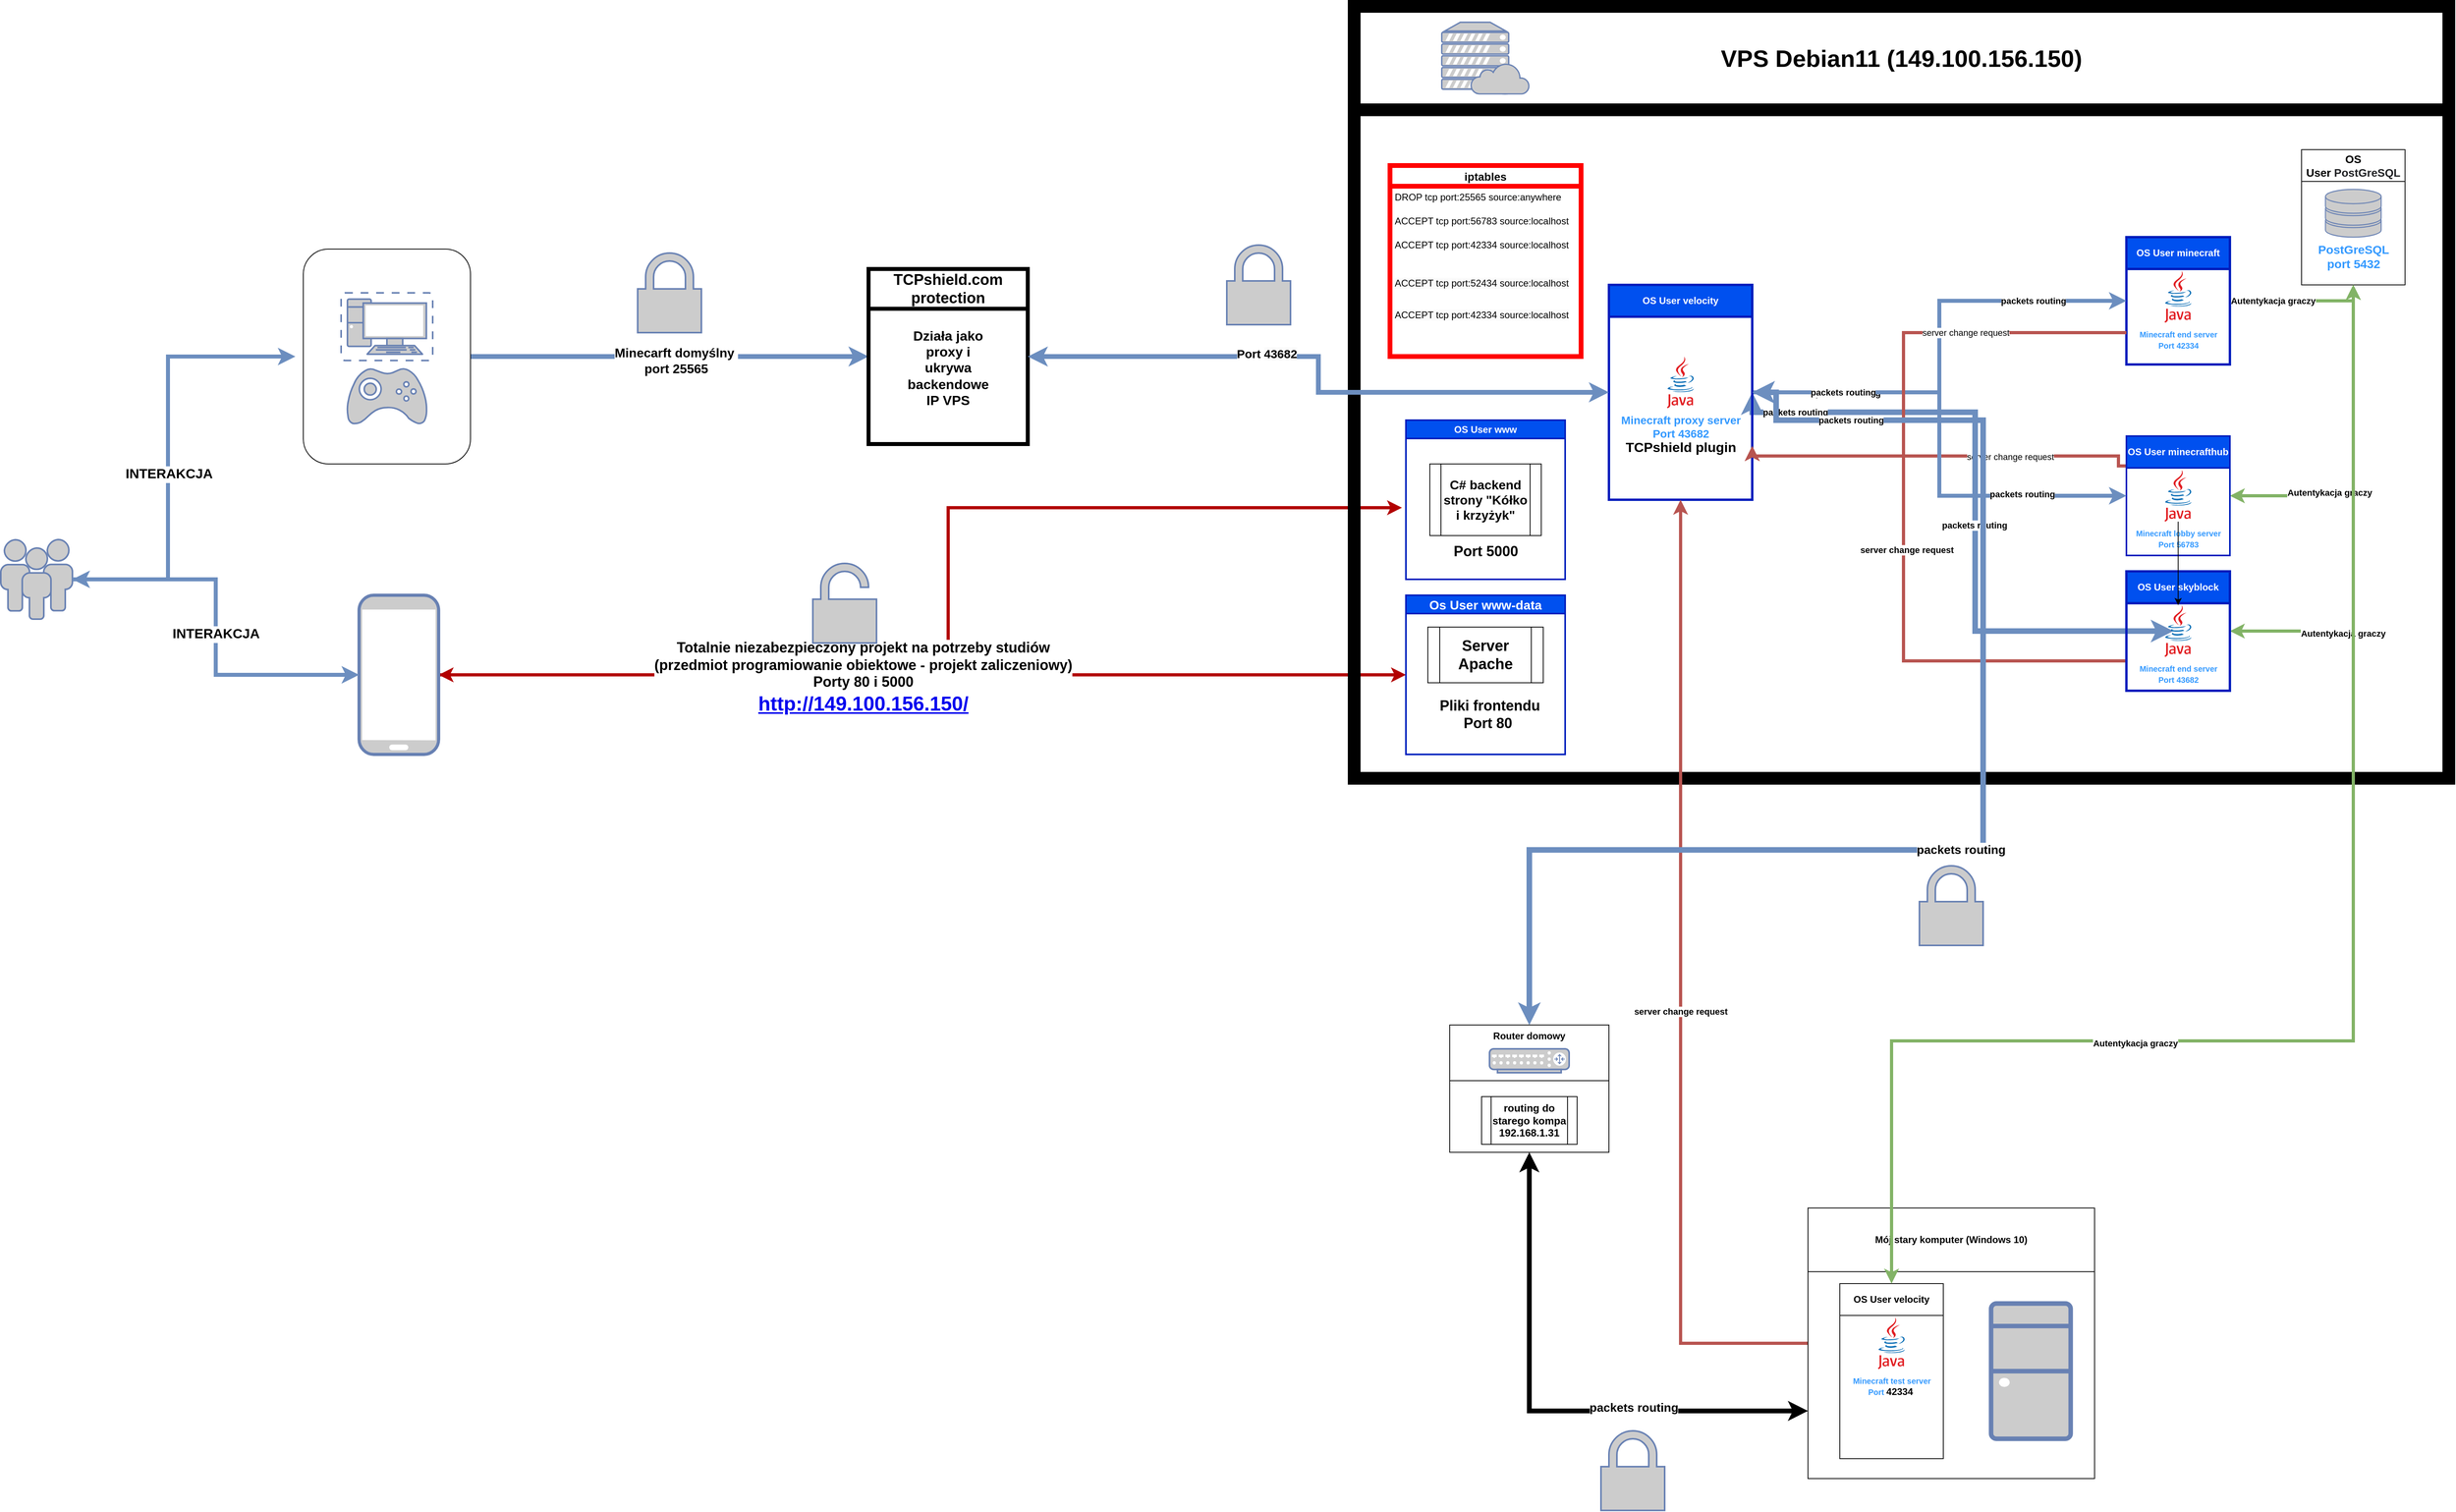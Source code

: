 <mxfile version="24.4.6" type="github">
  <diagram name="Strona-1" id="v6Axa3R0iDyyJzmrWVXv">
    <mxGraphModel dx="6380" dy="2600" grid="1" gridSize="10" guides="1" tooltips="1" connect="1" arrows="1" fold="1" page="1" pageScale="1" pageWidth="1600" pageHeight="1200" math="0" shadow="0">
      <root>
        <mxCell id="0" />
        <mxCell id="1" parent="0" />
        <mxCell id="nR0ov-suRXUIzoShIlQR-105" style="edgeStyle=orthogonalEdgeStyle;rounded=0;orthogonalLoop=1;jettySize=auto;html=1;exitX=1;exitY=0.5;exitDx=0;exitDy=0;entryX=0;entryY=0.5;entryDx=0;entryDy=0;strokeWidth=6;fillColor=#dae8fc;strokeColor=#6c8ebf;" edge="1" parent="1" source="nR0ov-suRXUIzoShIlQR-102" target="nR0ov-suRXUIzoShIlQR-99">
          <mxGeometry relative="1" as="geometry" />
        </mxCell>
        <mxCell id="nR0ov-suRXUIzoShIlQR-106" value="&lt;b style=&quot;font-size: 16px;&quot;&gt;Minecarft domyślny&amp;nbsp;&lt;br&gt;port 25565&lt;/b&gt;" style="edgeLabel;html=1;align=center;verticalAlign=middle;resizable=0;points=[];" vertex="1" connectable="0" parent="nR0ov-suRXUIzoShIlQR-105">
          <mxGeometry x="0.029" y="-5" relative="1" as="geometry">
            <mxPoint as="offset" />
          </mxGeometry>
        </mxCell>
        <mxCell id="nR0ov-suRXUIzoShIlQR-4" value="" style="fontColor=#0066CC;verticalAlign=top;verticalLabelPosition=bottom;labelPosition=center;align=center;html=1;outlineConnect=0;fillColor=#CCCCCC;strokeColor=#6881B3;gradientColor=none;gradientDirection=north;strokeWidth=2;shape=mxgraph.networks.secured;" vertex="1" parent="1">
          <mxGeometry x="-720" y="330" width="80" height="100" as="geometry" />
        </mxCell>
        <mxCell id="nR0ov-suRXUIzoShIlQR-130" style="edgeStyle=orthogonalEdgeStyle;rounded=0;orthogonalLoop=1;jettySize=auto;html=1;exitX=1;exitY=0.5;exitDx=0;exitDy=0;exitPerimeter=0;entryX=0;entryY=0.5;entryDx=0;entryDy=0;fillColor=#e51400;strokeColor=#B20000;strokeWidth=4;" edge="1" parent="1" source="nR0ov-suRXUIzoShIlQR-7" target="nR0ov-suRXUIzoShIlQR-119">
          <mxGeometry relative="1" as="geometry" />
        </mxCell>
        <mxCell id="nR0ov-suRXUIzoShIlQR-131" style="edgeStyle=orthogonalEdgeStyle;rounded=0;orthogonalLoop=1;jettySize=auto;html=1;exitX=1;exitY=0.5;exitDx=0;exitDy=0;exitPerimeter=0;fillColor=#e51400;strokeColor=#B20000;strokeWidth=4;startArrow=classic;startFill=1;" edge="1" parent="1" source="nR0ov-suRXUIzoShIlQR-7">
          <mxGeometry relative="1" as="geometry">
            <mxPoint x="240" y="650" as="targetPoint" />
            <Array as="points">
              <mxPoint x="-330" y="860" />
              <mxPoint x="-330" y="650" />
            </Array>
          </mxGeometry>
        </mxCell>
        <mxCell id="nR0ov-suRXUIzoShIlQR-132" value="&lt;b style=&quot;font-size: 18px;&quot;&gt;Totalnie niezabezpieczony projekt na potrzeby studiów&lt;/b&gt;&lt;br&gt;&lt;b style=&quot;font-size: 18px;&quot;&gt;(przedmiot programiowanie obiektowe - projekt zaliczeniowy)&lt;/b&gt;&lt;br&gt;&lt;b style=&quot;font-size: 18px;&quot;&gt;Porty 80 i 5000&lt;/b&gt;&lt;br&gt;&lt;b style=&quot;&quot;&gt;&lt;font style=&quot;font-size: 25px;&quot; color=&quot;#ff0000&quot;&gt;&lt;a href=&quot;http://149.100.156.150/&quot;&gt;http://149.100.156.150/&lt;/a&gt;&lt;/font&gt;&lt;/b&gt;" style="edgeLabel;html=1;align=center;verticalAlign=middle;resizable=0;points=[];" vertex="1" connectable="0" parent="nR0ov-suRXUIzoShIlQR-131">
          <mxGeometry x="-0.25" y="-3" relative="1" as="geometry">
            <mxPoint as="offset" />
          </mxGeometry>
        </mxCell>
        <mxCell id="nR0ov-suRXUIzoShIlQR-7" value="" style="fontColor=#0066CC;verticalAlign=top;verticalLabelPosition=bottom;labelPosition=center;align=center;html=1;outlineConnect=0;fillColor=#CCCCCC;strokeColor=#6881B3;gradientColor=none;gradientDirection=north;strokeWidth=2;shape=mxgraph.networks.mobile;" vertex="1" parent="1">
          <mxGeometry x="-1070" y="760" width="100" height="200" as="geometry" />
        </mxCell>
        <mxCell id="nR0ov-suRXUIzoShIlQR-126" style="edgeStyle=orthogonalEdgeStyle;rounded=0;orthogonalLoop=1;jettySize=auto;html=1;exitX=1;exitY=0.5;exitDx=0;exitDy=0;exitPerimeter=0;fillColor=#dae8fc;strokeColor=#6c8ebf;strokeWidth=5;startArrow=classic;startFill=1;" edge="1" parent="1" source="nR0ov-suRXUIzoShIlQR-9">
          <mxGeometry relative="1" as="geometry">
            <mxPoint x="-1150" y="460" as="targetPoint" />
            <Array as="points">
              <mxPoint x="-1310" y="740" />
              <mxPoint x="-1310" y="460" />
            </Array>
          </mxGeometry>
        </mxCell>
        <mxCell id="nR0ov-suRXUIzoShIlQR-128" value="&lt;b&gt;&lt;font style=&quot;font-size: 17px;&quot;&gt;INTERAKCJA&lt;/font&gt;&lt;/b&gt;" style="edgeLabel;html=1;align=center;verticalAlign=middle;resizable=0;points=[];" vertex="1" connectable="0" parent="nR0ov-suRXUIzoShIlQR-126">
          <mxGeometry x="-0.098" y="-1" relative="1" as="geometry">
            <mxPoint as="offset" />
          </mxGeometry>
        </mxCell>
        <mxCell id="nR0ov-suRXUIzoShIlQR-9" value="" style="fontColor=#0066CC;verticalAlign=top;verticalLabelPosition=bottom;labelPosition=center;align=center;html=1;outlineConnect=0;fillColor=#CCCCCC;strokeColor=#6881B3;gradientColor=none;gradientDirection=north;strokeWidth=2;shape=mxgraph.networks.users;" vertex="1" parent="1">
          <mxGeometry x="-1520" y="690" width="90" height="100" as="geometry" />
        </mxCell>
        <mxCell id="nR0ov-suRXUIzoShIlQR-10" value="" style="fontColor=#0066CC;verticalAlign=top;verticalLabelPosition=bottom;labelPosition=center;align=center;html=1;outlineConnect=0;fillColor=#CCCCCC;strokeColor=#6881B3;gradientColor=none;gradientDirection=north;strokeWidth=2;shape=mxgraph.networks.unsecure;" vertex="1" parent="1">
          <mxGeometry x="-500" y="720" width="80" height="100" as="geometry" />
        </mxCell>
        <mxCell id="nR0ov-suRXUIzoShIlQR-13" value="&lt;font style=&quot;font-size: 30px;&quot;&gt;VPS Debian11 (149.100.156.150)&lt;/font&gt;" style="swimlane;whiteSpace=wrap;html=1;startSize=130;strokeWidth=16;fontSize=13;" vertex="1" parent="1">
          <mxGeometry x="180" y="20" width="1375" height="970" as="geometry" />
        </mxCell>
        <mxCell id="nR0ov-suRXUIzoShIlQR-17" value="&lt;font style=&quot;font-size: 14px;&quot; face=&quot;Helvetica&quot;&gt;OS User&amp;nbsp;&lt;span style=&quot;color: rgb(32, 33, 36); text-align: left; background-color: rgb(255, 255, 255);&quot;&gt;PostGreSQL&lt;/span&gt;&lt;/font&gt;" style="swimlane;whiteSpace=wrap;html=1;startSize=40;" vertex="1" parent="nR0ov-suRXUIzoShIlQR-13">
          <mxGeometry x="1190" y="180" width="130" height="170" as="geometry" />
        </mxCell>
        <mxCell id="nR0ov-suRXUIzoShIlQR-16" value="&lt;font color=&quot;#3399ff&quot; face=&quot;Helvetica&quot; style=&quot;font-size: 15px;&quot;&gt;&lt;b style=&quot;&quot;&gt;&lt;span style=&quot;text-align: left; text-wrap: wrap; background-color: rgb(255, 255, 255);&quot;&gt;PostGreSQL&lt;br&gt;&lt;/span&gt;port&amp;nbsp;&lt;span style=&quot;text-align: left; text-wrap: wrap; background-color: rgb(255, 255, 255);&quot;&gt;5432&lt;/span&gt;&lt;/b&gt;&lt;/font&gt;" style="fontColor=#0066CC;verticalAlign=top;verticalLabelPosition=bottom;labelPosition=center;align=center;html=1;outlineConnect=0;fillColor=#CCCCCC;strokeColor=#6881B3;gradientColor=none;gradientDirection=north;strokeWidth=2;shape=mxgraph.networks.storage;" vertex="1" parent="nR0ov-suRXUIzoShIlQR-17">
          <mxGeometry x="30" y="50" width="70" height="60" as="geometry" />
        </mxCell>
        <mxCell id="nR0ov-suRXUIzoShIlQR-53" style="edgeStyle=orthogonalEdgeStyle;rounded=0;orthogonalLoop=1;jettySize=auto;html=1;exitX=1;exitY=0.5;exitDx=0;exitDy=0;entryX=0.5;entryY=1;entryDx=0;entryDy=0;fillColor=#d5e8d4;strokeColor=#82b366;strokeWidth=4;" edge="1" parent="nR0ov-suRXUIzoShIlQR-13" source="nR0ov-suRXUIzoShIlQR-18" target="nR0ov-suRXUIzoShIlQR-17">
          <mxGeometry relative="1" as="geometry" />
        </mxCell>
        <mxCell id="nR0ov-suRXUIzoShIlQR-54" value="&lt;b&gt;Autentykacja graczy&lt;/b&gt;" style="edgeLabel;html=1;align=center;verticalAlign=middle;resizable=0;points=[];" vertex="1" connectable="0" parent="nR0ov-suRXUIzoShIlQR-53">
          <mxGeometry x="-0.388" relative="1" as="geometry">
            <mxPoint as="offset" />
          </mxGeometry>
        </mxCell>
        <mxCell id="nR0ov-suRXUIzoShIlQR-18" value="OS User minecraft" style="swimlane;whiteSpace=wrap;html=1;startSize=40;strokeWidth=3;fillColor=#0050ef;fontColor=#ffffff;strokeColor=#001DBC;" vertex="1" parent="nR0ov-suRXUIzoShIlQR-13">
          <mxGeometry x="970.0" y="290" width="130" height="160" as="geometry" />
        </mxCell>
        <mxCell id="nR0ov-suRXUIzoShIlQR-21" value="&lt;font size=&quot;1&quot; color=&quot;#3399ff&quot;&gt;&lt;b&gt;Minecraft end server&lt;br&gt;Port&amp;nbsp;42334&lt;/b&gt;&lt;/font&gt;" style="dashed=0;outlineConnect=0;html=1;align=center;labelPosition=center;verticalLabelPosition=bottom;verticalAlign=top;shape=mxgraph.weblogos.java" vertex="1" parent="nR0ov-suRXUIzoShIlQR-18">
          <mxGeometry x="47.8" y="42.5" width="34.4" height="65" as="geometry" />
        </mxCell>
        <mxCell id="nR0ov-suRXUIzoShIlQR-14" value="" style="group" vertex="1" connectable="0" parent="nR0ov-suRXUIzoShIlQR-13">
          <mxGeometry x="110" y="20" width="110" height="90" as="geometry" />
        </mxCell>
        <mxCell id="nR0ov-suRXUIzoShIlQR-2" value="" style="fontColor=#0066CC;verticalAlign=top;verticalLabelPosition=bottom;labelPosition=center;align=center;html=1;outlineConnect=0;fillColor=#CCCCCC;strokeColor=#6881B3;gradientColor=none;gradientDirection=north;strokeWidth=2;shape=mxgraph.networks.web_server;movable=1;resizable=1;rotatable=1;deletable=1;editable=1;locked=0;connectable=1;" vertex="1" parent="nR0ov-suRXUIzoShIlQR-14">
          <mxGeometry width="96.25" height="90" as="geometry" />
        </mxCell>
        <mxCell id="nR0ov-suRXUIzoShIlQR-5" value="" style="html=1;outlineConnect=0;fillColor=#CCCCCC;strokeColor=#6881B3;gradientColor=none;gradientDirection=north;strokeWidth=2;shape=mxgraph.networks.cloud;fontColor=#ffffff;movable=1;resizable=1;rotatable=1;deletable=1;editable=1;locked=0;connectable=1;" vertex="1" parent="nR0ov-suRXUIzoShIlQR-14">
          <mxGeometry x="36.667" y="51.429" width="73.333" height="38.571" as="geometry" />
        </mxCell>
        <mxCell id="nR0ov-suRXUIzoShIlQR-34" style="edgeStyle=orthogonalEdgeStyle;rounded=0;orthogonalLoop=1;jettySize=auto;html=1;exitX=1;exitY=0.5;exitDx=0;exitDy=0;entryX=0.5;entryY=1;entryDx=0;entryDy=0;startArrow=classic;startFill=1;fillColor=#d5e8d4;strokeColor=#82b366;strokeWidth=4;" edge="1" parent="nR0ov-suRXUIzoShIlQR-13" source="nR0ov-suRXUIzoShIlQR-28" target="nR0ov-suRXUIzoShIlQR-17">
          <mxGeometry relative="1" as="geometry" />
        </mxCell>
        <mxCell id="nR0ov-suRXUIzoShIlQR-35" value="&lt;b&gt;Autentykacja graczy&lt;/b&gt;" style="edgeLabel;html=1;align=center;verticalAlign=middle;resizable=0;points=[];" vertex="1" connectable="0" parent="nR0ov-suRXUIzoShIlQR-34">
          <mxGeometry x="-0.404" y="4" relative="1" as="geometry">
            <mxPoint as="offset" />
          </mxGeometry>
        </mxCell>
        <mxCell id="nR0ov-suRXUIzoShIlQR-49" style="edgeStyle=orthogonalEdgeStyle;rounded=0;orthogonalLoop=1;jettySize=auto;html=1;exitX=0;exitY=0.25;exitDx=0;exitDy=0;entryX=1;entryY=0.75;entryDx=0;entryDy=0;fillColor=#f8cecc;strokeColor=#b85450;strokeWidth=4;" edge="1" parent="nR0ov-suRXUIzoShIlQR-13" source="nR0ov-suRXUIzoShIlQR-28" target="nR0ov-suRXUIzoShIlQR-30">
          <mxGeometry relative="1" as="geometry">
            <mxPoint x="540" y="530" as="targetPoint" />
            <Array as="points">
              <mxPoint x="960" y="578" />
              <mxPoint x="960" y="565" />
            </Array>
          </mxGeometry>
        </mxCell>
        <mxCell id="nR0ov-suRXUIzoShIlQR-50" value="server change request" style="edgeLabel;html=1;align=center;verticalAlign=middle;resizable=0;points=[];" vertex="1" connectable="0" parent="nR0ov-suRXUIzoShIlQR-49">
          <mxGeometry x="-0.36" y="1" relative="1" as="geometry">
            <mxPoint as="offset" />
          </mxGeometry>
        </mxCell>
        <mxCell id="nR0ov-suRXUIzoShIlQR-28" value="OS User minecrafthub" style="swimlane;whiteSpace=wrap;html=1;startSize=40;strokeWidth=2;fillColor=#0050ef;fontColor=#ffffff;strokeColor=#001DBC;" vertex="1" parent="nR0ov-suRXUIzoShIlQR-13">
          <mxGeometry x="970.0" y="540" width="130" height="150" as="geometry" />
        </mxCell>
        <mxCell id="nR0ov-suRXUIzoShIlQR-29" value="&lt;font size=&quot;1&quot; color=&quot;#3399ff&quot;&gt;&lt;b&gt;Minecraft lobby server&lt;br&gt;Port&amp;nbsp;56783&lt;/b&gt;&lt;/font&gt;" style="dashed=0;outlineConnect=0;html=1;align=center;labelPosition=center;verticalLabelPosition=bottom;verticalAlign=top;shape=mxgraph.weblogos.java" vertex="1" parent="nR0ov-suRXUIzoShIlQR-28">
          <mxGeometry x="47.8" y="42.5" width="34.4" height="65" as="geometry" />
        </mxCell>
        <mxCell id="nR0ov-suRXUIzoShIlQR-39" style="edgeStyle=orthogonalEdgeStyle;rounded=0;orthogonalLoop=1;jettySize=auto;html=1;entryX=0;entryY=0.5;entryDx=0;entryDy=0;strokeWidth=5;exitX=1;exitY=0.5;exitDx=0;exitDy=0;fillColor=#dae8fc;strokeColor=#6c8ebf;" edge="1" parent="nR0ov-suRXUIzoShIlQR-13" source="nR0ov-suRXUIzoShIlQR-30" target="nR0ov-suRXUIzoShIlQR-28">
          <mxGeometry relative="1" as="geometry">
            <mxPoint x="640" y="520" as="targetPoint" />
            <mxPoint x="540" y="480" as="sourcePoint" />
          </mxGeometry>
        </mxCell>
        <mxCell id="nR0ov-suRXUIzoShIlQR-40" value="&lt;b&gt;packets routing&lt;/b&gt;" style="edgeLabel;html=1;align=center;verticalAlign=middle;resizable=0;points=[];" vertex="1" connectable="0" parent="nR0ov-suRXUIzoShIlQR-39">
          <mxGeometry x="-0.602" y="-1" relative="1" as="geometry">
            <mxPoint as="offset" />
          </mxGeometry>
        </mxCell>
        <mxCell id="nR0ov-suRXUIzoShIlQR-60" value="&lt;b&gt;packets routing&lt;/b&gt;" style="edgeLabel;html=1;align=center;verticalAlign=middle;resizable=0;points=[];" vertex="1" connectable="0" parent="nR0ov-suRXUIzoShIlQR-39">
          <mxGeometry x="0.562" y="2" relative="1" as="geometry">
            <mxPoint as="offset" />
          </mxGeometry>
        </mxCell>
        <mxCell id="nR0ov-suRXUIzoShIlQR-41" style="edgeStyle=orthogonalEdgeStyle;rounded=0;orthogonalLoop=1;jettySize=auto;html=1;exitX=1;exitY=0.5;exitDx=0;exitDy=0;entryX=0;entryY=0.5;entryDx=0;entryDy=0;strokeWidth=5;fillColor=#dae8fc;strokeColor=#6c8ebf;" edge="1" parent="nR0ov-suRXUIzoShIlQR-13" source="nR0ov-suRXUIzoShIlQR-30" target="nR0ov-suRXUIzoShIlQR-18">
          <mxGeometry relative="1" as="geometry" />
        </mxCell>
        <mxCell id="nR0ov-suRXUIzoShIlQR-43" value="&lt;b&gt;packets routing&lt;/b&gt;" style="edgeLabel;html=1;align=center;verticalAlign=middle;resizable=0;points=[];" vertex="1" connectable="0" parent="nR0ov-suRXUIzoShIlQR-41">
          <mxGeometry x="-0.612" relative="1" as="geometry">
            <mxPoint as="offset" />
          </mxGeometry>
        </mxCell>
        <mxCell id="nR0ov-suRXUIzoShIlQR-61" value="&lt;b&gt;packets routing&lt;/b&gt;" style="edgeLabel;html=1;align=center;verticalAlign=middle;resizable=0;points=[];" vertex="1" connectable="0" parent="nR0ov-suRXUIzoShIlQR-41">
          <mxGeometry x="0.601" relative="1" as="geometry">
            <mxPoint x="-1" as="offset" />
          </mxGeometry>
        </mxCell>
        <mxCell id="nR0ov-suRXUIzoShIlQR-45" style="edgeStyle=orthogonalEdgeStyle;rounded=0;orthogonalLoop=1;jettySize=auto;html=1;exitX=1;exitY=0.5;exitDx=0;exitDy=0;strokeWidth=7;startArrow=classic;startFill=1;fillColor=#dae8fc;strokeColor=#6c8ebf;" edge="1" parent="nR0ov-suRXUIzoShIlQR-13" source="nR0ov-suRXUIzoShIlQR-30">
          <mxGeometry relative="1" as="geometry">
            <mxPoint x="1029" y="785" as="targetPoint" />
            <Array as="points">
              <mxPoint x="780" y="510" />
              <mxPoint x="780" y="785" />
            </Array>
          </mxGeometry>
        </mxCell>
        <mxCell id="nR0ov-suRXUIzoShIlQR-46" value="&lt;b&gt;packets routing&lt;/b&gt;" style="edgeLabel;html=1;align=center;verticalAlign=middle;resizable=0;points=[];" vertex="1" connectable="0" parent="nR0ov-suRXUIzoShIlQR-45">
          <mxGeometry x="0.079" y="-1" relative="1" as="geometry">
            <mxPoint as="offset" />
          </mxGeometry>
        </mxCell>
        <mxCell id="nR0ov-suRXUIzoShIlQR-62" value="&lt;b&gt;packets routing&lt;/b&gt;" style="edgeLabel;html=1;align=center;verticalAlign=middle;resizable=0;points=[];" vertex="1" connectable="0" parent="nR0ov-suRXUIzoShIlQR-45">
          <mxGeometry x="-0.807" relative="1" as="geometry">
            <mxPoint x="-1" as="offset" />
          </mxGeometry>
        </mxCell>
        <mxCell id="nR0ov-suRXUIzoShIlQR-30" value="OS User velocity" style="swimlane;whiteSpace=wrap;html=1;startSize=40;fillColor=#0050ef;fontColor=#ffffff;strokeColor=#001DBC;strokeWidth=3;" vertex="1" parent="nR0ov-suRXUIzoShIlQR-13">
          <mxGeometry x="320" y="350" width="180" height="270" as="geometry">
            <mxRectangle x="30" y="380" width="130" height="40" as="alternateBounds" />
          </mxGeometry>
        </mxCell>
        <mxCell id="nR0ov-suRXUIzoShIlQR-31" value="&lt;font style=&quot;font-size: 14px;&quot; color=&quot;#3399ff&quot;&gt;&lt;b&gt;Minecraft proxy server&lt;br&gt;Port&amp;nbsp;43682&lt;/b&gt;&lt;/font&gt;" style="dashed=0;outlineConnect=0;html=1;align=center;labelPosition=center;verticalLabelPosition=bottom;verticalAlign=top;shape=mxgraph.weblogos.java" vertex="1" parent="nR0ov-suRXUIzoShIlQR-30">
          <mxGeometry x="72.8" y="90" width="34.4" height="65" as="geometry" />
        </mxCell>
        <mxCell id="nR0ov-suRXUIzoShIlQR-115" value="TCPshield plugin" style="text;html=1;align=center;verticalAlign=middle;resizable=0;points=[];autosize=1;strokeColor=none;fillColor=none;fontSize=17;fontStyle=1" vertex="1" parent="nR0ov-suRXUIzoShIlQR-30">
          <mxGeometry x="15" y="190" width="150" height="30" as="geometry" />
        </mxCell>
        <mxCell id="nR0ov-suRXUIzoShIlQR-37" style="edgeStyle=orthogonalEdgeStyle;rounded=0;orthogonalLoop=1;jettySize=auto;html=1;exitX=1;exitY=0.5;exitDx=0;exitDy=0;entryX=0.5;entryY=1;entryDx=0;entryDy=0;startArrow=classic;startFill=1;fillColor=#d5e8d4;strokeColor=#82b366;strokeWidth=4;" edge="1" parent="nR0ov-suRXUIzoShIlQR-13" source="nR0ov-suRXUIzoShIlQR-32" target="nR0ov-suRXUIzoShIlQR-17">
          <mxGeometry relative="1" as="geometry" />
        </mxCell>
        <mxCell id="nR0ov-suRXUIzoShIlQR-38" value="&lt;b&gt;Autentykacja graczy&lt;/b&gt;" style="edgeLabel;html=1;align=center;verticalAlign=middle;resizable=0;points=[];" vertex="1" connectable="0" parent="nR0ov-suRXUIzoShIlQR-37">
          <mxGeometry x="-0.52" y="-3" relative="1" as="geometry">
            <mxPoint as="offset" />
          </mxGeometry>
        </mxCell>
        <mxCell id="nR0ov-suRXUIzoShIlQR-47" style="edgeStyle=orthogonalEdgeStyle;rounded=0;orthogonalLoop=1;jettySize=auto;html=1;entryX=1;entryY=0.75;entryDx=0;entryDy=0;exitX=0;exitY=0.75;exitDx=0;exitDy=0;fillColor=#f8cecc;strokeColor=#b85450;strokeWidth=4;" edge="1" parent="nR0ov-suRXUIzoShIlQR-13" source="nR0ov-suRXUIzoShIlQR-32" target="nR0ov-suRXUIzoShIlQR-30">
          <mxGeometry relative="1" as="geometry">
            <mxPoint x="880" y="830" as="sourcePoint" />
            <Array as="points">
              <mxPoint x="690" y="822" />
              <mxPoint x="690" y="565" />
            </Array>
          </mxGeometry>
        </mxCell>
        <mxCell id="nR0ov-suRXUIzoShIlQR-48" value="&lt;b&gt;server change request&lt;/b&gt;" style="edgeLabel;html=1;align=center;verticalAlign=middle;resizable=0;points=[];" vertex="1" connectable="0" parent="nR0ov-suRXUIzoShIlQR-47">
          <mxGeometry x="0.133" y="-4" relative="1" as="geometry">
            <mxPoint y="-1" as="offset" />
          </mxGeometry>
        </mxCell>
        <mxCell id="nR0ov-suRXUIzoShIlQR-32" value="OS User skyblock" style="swimlane;whiteSpace=wrap;html=1;startSize=40;strokeWidth=3;fillColor=#0050ef;fontColor=#ffffff;strokeColor=#001DBC;" vertex="1" parent="nR0ov-suRXUIzoShIlQR-13">
          <mxGeometry x="970.0" y="710" width="130" height="150" as="geometry" />
        </mxCell>
        <mxCell id="nR0ov-suRXUIzoShIlQR-33" value="&lt;font size=&quot;1&quot; color=&quot;#3399ff&quot;&gt;&lt;b&gt;Minecraft end server&lt;br&gt;Port&amp;nbsp;43682&lt;/b&gt;&lt;/font&gt;" style="dashed=0;outlineConnect=0;html=1;align=center;labelPosition=center;verticalLabelPosition=bottom;verticalAlign=top;shape=mxgraph.weblogos.java" vertex="1" parent="nR0ov-suRXUIzoShIlQR-32">
          <mxGeometry x="47.8" y="42.5" width="34.4" height="65" as="geometry" />
        </mxCell>
        <mxCell id="nR0ov-suRXUIzoShIlQR-51" style="edgeStyle=orthogonalEdgeStyle;rounded=0;orthogonalLoop=1;jettySize=auto;html=1;exitX=0;exitY=0.75;exitDx=0;exitDy=0;entryX=1;entryY=0.75;entryDx=0;entryDy=0;fillColor=#f8cecc;strokeColor=#b85450;strokeWidth=4;" edge="1" parent="nR0ov-suRXUIzoShIlQR-13" source="nR0ov-suRXUIzoShIlQR-18" target="nR0ov-suRXUIzoShIlQR-30">
          <mxGeometry relative="1" as="geometry">
            <Array as="points">
              <mxPoint x="690" y="410" />
              <mxPoint x="690" y="565" />
            </Array>
          </mxGeometry>
        </mxCell>
        <mxCell id="nR0ov-suRXUIzoShIlQR-52" value="server change request" style="edgeLabel;html=1;align=center;verticalAlign=middle;resizable=0;points=[];" vertex="1" connectable="0" parent="nR0ov-suRXUIzoShIlQR-51">
          <mxGeometry x="-0.368" relative="1" as="geometry">
            <mxPoint x="-1" as="offset" />
          </mxGeometry>
        </mxCell>
        <mxCell id="nR0ov-suRXUIzoShIlQR-63" value="iptables" style="swimlane;fontStyle=1;childLayout=stackLayout;horizontal=1;startSize=26;horizontalStack=0;resizeParent=1;resizeParentMax=0;resizeLast=0;collapsible=1;marginBottom=0;align=center;fontSize=14;swimlaneFillColor=default;strokeColor=#FF0000;strokeWidth=6;" vertex="1" parent="nR0ov-suRXUIzoShIlQR-13">
          <mxGeometry x="45" y="200" width="240" height="240" as="geometry" />
        </mxCell>
        <mxCell id="nR0ov-suRXUIzoShIlQR-64" value="DROP tcp port:25565 source:anywhere" style="text;strokeColor=none;fillColor=none;spacingLeft=4;spacingRight=4;overflow=hidden;rotatable=0;points=[[0,0.5],[1,0.5]];portConstraint=eastwest;fontSize=12;whiteSpace=wrap;html=1;" vertex="1" parent="nR0ov-suRXUIzoShIlQR-63">
          <mxGeometry y="26" width="240" height="30" as="geometry" />
        </mxCell>
        <mxCell id="nR0ov-suRXUIzoShIlQR-65" value="ACCEPT tcp port:56783 source:localhost" style="text;strokeColor=none;fillColor=none;spacingLeft=4;spacingRight=4;overflow=hidden;rotatable=0;points=[[0,0.5],[1,0.5]];portConstraint=eastwest;fontSize=12;whiteSpace=wrap;html=1;" vertex="1" parent="nR0ov-suRXUIzoShIlQR-63">
          <mxGeometry y="56" width="240" height="30" as="geometry" />
        </mxCell>
        <mxCell id="nR0ov-suRXUIzoShIlQR-66" value="ACCEPT tcp port:42334 source:localhost" style="text;strokeColor=none;fillColor=none;spacingLeft=4;spacingRight=4;overflow=hidden;rotatable=0;points=[[0,0.5],[1,0.5]];portConstraint=eastwest;fontSize=12;whiteSpace=wrap;html=1;" vertex="1" parent="nR0ov-suRXUIzoShIlQR-63">
          <mxGeometry y="86" width="240" height="34" as="geometry" />
        </mxCell>
        <mxCell id="nR0ov-suRXUIzoShIlQR-80" value="&lt;br&gt;&lt;span style=&quot;color: rgb(0, 0, 0); font-family: Helvetica; font-size: 12px; font-style: normal; font-variant-ligatures: normal; font-variant-caps: normal; font-weight: 400; letter-spacing: normal; orphans: 2; text-align: left; text-indent: 0px; text-transform: none; widows: 2; word-spacing: 0px; -webkit-text-stroke-width: 0px; white-space: normal; background-color: rgb(251, 251, 251); text-decoration-thickness: initial; text-decoration-style: initial; text-decoration-color: initial; display: inline !important; float: none;&quot;&gt;ACCEPT tcp port:52434 source:localhost&lt;/span&gt;&lt;div&gt;&lt;br/&gt;&lt;/div&gt;" style="text;strokeColor=none;fillColor=none;spacingLeft=4;spacingRight=4;overflow=hidden;rotatable=0;points=[[0,0.5],[1,0.5]];portConstraint=eastwest;fontSize=12;whiteSpace=wrap;html=1;" vertex="1" parent="nR0ov-suRXUIzoShIlQR-63">
          <mxGeometry y="120" width="240" height="40" as="geometry" />
        </mxCell>
        <mxCell id="nR0ov-suRXUIzoShIlQR-82" value="&lt;br&gt;&lt;span style=&quot;color: rgb(0, 0, 0); font-family: Helvetica; font-size: 12px; font-style: normal; font-variant-ligatures: normal; font-variant-caps: normal; font-weight: 400; letter-spacing: normal; orphans: 2; text-align: left; text-indent: 0px; text-transform: none; widows: 2; word-spacing: 0px; -webkit-text-stroke-width: 0px; white-space: normal; background-color: rgb(251, 251, 251); text-decoration-thickness: initial; text-decoration-style: initial; text-decoration-color: initial; display: inline !important; float: none;&quot;&gt;ACCEPT tcp port:42334 source:localhost&lt;/span&gt;&lt;div&gt;&lt;br/&gt;&lt;/div&gt;" style="text;strokeColor=none;fillColor=none;spacingLeft=4;spacingRight=4;overflow=hidden;rotatable=0;points=[[0,0.5],[1,0.5]];portConstraint=eastwest;fontSize=12;whiteSpace=wrap;html=1;" vertex="1" parent="nR0ov-suRXUIzoShIlQR-63">
          <mxGeometry y="160" width="240" height="40" as="geometry" />
        </mxCell>
        <mxCell id="nR0ov-suRXUIzoShIlQR-81" style="text;strokeColor=none;fillColor=none;spacingLeft=4;spacingRight=4;overflow=hidden;rotatable=0;points=[[0,0.5],[1,0.5]];portConstraint=eastwest;fontSize=12;whiteSpace=wrap;html=1;" vertex="1" parent="nR0ov-suRXUIzoShIlQR-63">
          <mxGeometry y="200" width="240" height="40" as="geometry" />
        </mxCell>
        <mxCell id="nR0ov-suRXUIzoShIlQR-117" value="" style="edgeStyle=orthogonalEdgeStyle;rounded=0;orthogonalLoop=1;jettySize=auto;html=1;" edge="1" parent="nR0ov-suRXUIzoShIlQR-13" source="nR0ov-suRXUIzoShIlQR-29" target="nR0ov-suRXUIzoShIlQR-33">
          <mxGeometry relative="1" as="geometry" />
        </mxCell>
        <mxCell id="nR0ov-suRXUIzoShIlQR-118" value="OS User www" style="swimlane;whiteSpace=wrap;html=1;fillColor=#0050ef;fontColor=#ffffff;strokeColor=#001DBC;strokeWidth=2;" vertex="1" parent="nR0ov-suRXUIzoShIlQR-13">
          <mxGeometry x="65" y="520" width="200" height="200" as="geometry" />
        </mxCell>
        <mxCell id="nR0ov-suRXUIzoShIlQR-121" value="&lt;b&gt;&lt;font style=&quot;font-size: 16px;&quot;&gt;C# backend strony &quot;Kółko i krzyżyk&quot;&lt;/font&gt;&lt;/b&gt;" style="shape=process;whiteSpace=wrap;html=1;backgroundOutline=1;" vertex="1" parent="nR0ov-suRXUIzoShIlQR-118">
          <mxGeometry x="30" y="55" width="140" height="90" as="geometry" />
        </mxCell>
        <mxCell id="nR0ov-suRXUIzoShIlQR-122" value="&lt;b&gt;&lt;font style=&quot;font-size: 18px;&quot;&gt;Port 5000&lt;/font&gt;&lt;/b&gt;" style="text;html=1;align=center;verticalAlign=middle;resizable=0;points=[];autosize=1;strokeColor=none;fillColor=none;" vertex="1" parent="nR0ov-suRXUIzoShIlQR-118">
          <mxGeometry x="50" y="145" width="100" height="40" as="geometry" />
        </mxCell>
        <mxCell id="nR0ov-suRXUIzoShIlQR-119" value="&lt;font style=&quot;font-size: 16px;&quot;&gt;Os User www-data&lt;/font&gt;" style="swimlane;whiteSpace=wrap;html=1;strokeWidth=2;fillColor=#0050ef;fontColor=#ffffff;strokeColor=#001DBC;" vertex="1" parent="nR0ov-suRXUIzoShIlQR-13">
          <mxGeometry x="65" y="740" width="200" height="200" as="geometry" />
        </mxCell>
        <mxCell id="nR0ov-suRXUIzoShIlQR-123" value="&lt;b&gt;&lt;font style=&quot;font-size: 19px;&quot;&gt;Server Apache&lt;br&gt;&lt;/font&gt;&lt;/b&gt;" style="shape=process;whiteSpace=wrap;html=1;backgroundOutline=1;" vertex="1" parent="nR0ov-suRXUIzoShIlQR-119">
          <mxGeometry x="27.5" y="40" width="145" height="70" as="geometry" />
        </mxCell>
        <mxCell id="nR0ov-suRXUIzoShIlQR-124" value="&lt;b style=&quot;font-size: 18px;&quot;&gt;Pliki frontendu&lt;br&gt;Port 80&amp;nbsp;&lt;/b&gt;" style="text;html=1;align=center;verticalAlign=middle;resizable=0;points=[];autosize=1;strokeColor=none;fillColor=none;" vertex="1" parent="nR0ov-suRXUIzoShIlQR-119">
          <mxGeometry x="30.0" y="120" width="150" height="60" as="geometry" />
        </mxCell>
        <mxCell id="nR0ov-suRXUIzoShIlQR-97" style="edgeStyle=orthogonalEdgeStyle;rounded=0;orthogonalLoop=1;jettySize=auto;html=1;exitX=0;exitY=0.5;exitDx=0;exitDy=0;entryX=0.5;entryY=1;entryDx=0;entryDy=0;fillColor=#f8cecc;strokeColor=#b85450;strokeWidth=4;" edge="1" parent="1" source="nR0ov-suRXUIzoShIlQR-83" target="nR0ov-suRXUIzoShIlQR-30">
          <mxGeometry relative="1" as="geometry" />
        </mxCell>
        <mxCell id="nR0ov-suRXUIzoShIlQR-98" value="&lt;b&gt;server change request&lt;/b&gt;" style="edgeLabel;html=1;align=center;verticalAlign=middle;resizable=0;points=[];" vertex="1" connectable="0" parent="nR0ov-suRXUIzoShIlQR-97">
          <mxGeometry x="-0.054" relative="1" as="geometry">
            <mxPoint as="offset" />
          </mxGeometry>
        </mxCell>
        <mxCell id="nR0ov-suRXUIzoShIlQR-83" value="Mój stary komputer (Windows 10)" style="swimlane;whiteSpace=wrap;html=1;startSize=80;" vertex="1" parent="1">
          <mxGeometry x="750" y="1530" width="360" height="340" as="geometry" />
        </mxCell>
        <mxCell id="nR0ov-suRXUIzoShIlQR-8" value="" style="fontColor=#0066CC;verticalAlign=top;verticalLabelPosition=bottom;labelPosition=center;align=center;html=1;outlineConnect=0;fillColor=#CCCCCC;strokeColor=#6881B3;gradientColor=none;gradientDirection=north;strokeWidth=2;shape=mxgraph.networks.desktop_pc;" vertex="1" parent="nR0ov-suRXUIzoShIlQR-83">
          <mxGeometry x="230" y="120" width="100" height="170" as="geometry" />
        </mxCell>
        <mxCell id="nR0ov-suRXUIzoShIlQR-84" value="OS User velocity" style="swimlane;whiteSpace=wrap;html=1;startSize=40;" vertex="1" parent="nR0ov-suRXUIzoShIlQR-83">
          <mxGeometry x="40" y="95" width="130" height="220" as="geometry">
            <mxRectangle x="30" y="380" width="130" height="40" as="alternateBounds" />
          </mxGeometry>
        </mxCell>
        <mxCell id="nR0ov-suRXUIzoShIlQR-85" value="&lt;font size=&quot;1&quot; color=&quot;#3399ff&quot;&gt;&lt;b&gt;Minecraft test server&lt;br&gt;Port&amp;nbsp;&lt;/b&gt;&lt;/font&gt;&lt;span style=&quot;text-align: left; text-wrap: wrap;&quot;&gt;&lt;b&gt;42334&lt;/b&gt;&amp;nbsp;&lt;/span&gt;" style="dashed=0;outlineConnect=0;html=1;align=center;labelPosition=center;verticalLabelPosition=bottom;verticalAlign=top;shape=mxgraph.weblogos.java" vertex="1" parent="nR0ov-suRXUIzoShIlQR-84">
          <mxGeometry x="47.8" y="42.5" width="34.4" height="65" as="geometry" />
        </mxCell>
        <mxCell id="nR0ov-suRXUIzoShIlQR-86" style="edgeStyle=orthogonalEdgeStyle;rounded=0;orthogonalLoop=1;jettySize=auto;html=1;exitX=1;exitY=0.5;exitDx=0;exitDy=0;strokeWidth=7;startArrow=classic;startFill=1;entryX=0.5;entryY=0;entryDx=0;entryDy=0;fillColor=#dae8fc;strokeColor=#6c8ebf;" edge="1" parent="1" source="nR0ov-suRXUIzoShIlQR-30" target="nR0ov-suRXUIzoShIlQR-89">
          <mxGeometry relative="1" as="geometry">
            <mxPoint x="370" y="1080" as="targetPoint" />
            <mxPoint x="720" y="540" as="sourcePoint" />
            <Array as="points">
              <mxPoint x="710" y="540" />
              <mxPoint x="970" y="540" />
              <mxPoint x="970" y="1080" />
              <mxPoint x="400" y="1080" />
            </Array>
          </mxGeometry>
        </mxCell>
        <mxCell id="nR0ov-suRXUIzoShIlQR-87" value="&lt;b&gt;&lt;font style=&quot;font-size: 15px;&quot;&gt;packets routing&lt;/font&gt;&lt;/b&gt;" style="edgeLabel;html=1;align=center;verticalAlign=middle;resizable=0;points=[];" vertex="1" connectable="0" parent="nR0ov-suRXUIzoShIlQR-86">
          <mxGeometry x="0.079" y="-1" relative="1" as="geometry">
            <mxPoint as="offset" />
          </mxGeometry>
        </mxCell>
        <mxCell id="nR0ov-suRXUIzoShIlQR-88" value="&lt;b&gt;packets routing&lt;/b&gt;" style="edgeLabel;html=1;align=center;verticalAlign=middle;resizable=0;points=[];" vertex="1" connectable="0" parent="nR0ov-suRXUIzoShIlQR-86">
          <mxGeometry x="-0.807" relative="1" as="geometry">
            <mxPoint x="-1" as="offset" />
          </mxGeometry>
        </mxCell>
        <mxCell id="nR0ov-suRXUIzoShIlQR-91" style="edgeStyle=orthogonalEdgeStyle;rounded=0;orthogonalLoop=1;jettySize=auto;html=1;exitX=0.5;exitY=1;exitDx=0;exitDy=0;entryX=0;entryY=0.75;entryDx=0;entryDy=0;fontSize=17;fontStyle=1;horizontal=1;strokeWidth=6;startArrow=classic;startFill=1;" edge="1" parent="1" source="nR0ov-suRXUIzoShIlQR-89" target="nR0ov-suRXUIzoShIlQR-83">
          <mxGeometry relative="1" as="geometry" />
        </mxCell>
        <mxCell id="nR0ov-suRXUIzoShIlQR-93" value="&lt;b&gt;&lt;font style=&quot;font-size: 15px;&quot;&gt;packets routing&lt;/font&gt;&lt;/b&gt;" style="edgeLabel;html=1;align=center;verticalAlign=middle;resizable=0;points=[];" vertex="1" connectable="0" parent="nR0ov-suRXUIzoShIlQR-91">
          <mxGeometry x="0.349" y="5" relative="1" as="geometry">
            <mxPoint as="offset" />
          </mxGeometry>
        </mxCell>
        <mxCell id="nR0ov-suRXUIzoShIlQR-89" value="Router domowy" style="swimlane;whiteSpace=wrap;html=1;startSize=70;align=center;horizontal=1;verticalAlign=top;" vertex="1" parent="1">
          <mxGeometry x="300" y="1300" width="200" height="160" as="geometry" />
        </mxCell>
        <mxCell id="nR0ov-suRXUIzoShIlQR-11" value="" style="fontColor=#0066CC;verticalAlign=top;verticalLabelPosition=bottom;labelPosition=center;align=center;html=1;outlineConnect=0;fillColor=#CCCCCC;strokeColor=#6881B3;gradientColor=none;gradientDirection=north;strokeWidth=2;shape=mxgraph.networks.router;" vertex="1" parent="nR0ov-suRXUIzoShIlQR-89">
          <mxGeometry x="50" y="30" width="100" height="30" as="geometry" />
        </mxCell>
        <mxCell id="nR0ov-suRXUIzoShIlQR-90" value="&lt;b style=&quot;font-size: 13px;&quot;&gt;&lt;font style=&quot;font-size: 13px;&quot;&gt;routing do&lt;/font&gt;&lt;/b&gt;&lt;div style=&quot;font-size: 13px;&quot;&gt;&lt;b&gt;&lt;font style=&quot;font-size: 13px;&quot;&gt;starego kompa&lt;/font&gt;&lt;/b&gt;&lt;/div&gt;&lt;div style=&quot;font-size: 13px;&quot;&gt;&lt;b style=&quot;&quot;&gt;&lt;font style=&quot;font-size: 13px;&quot;&gt;192.168.1.31&lt;/font&gt;&lt;/b&gt;&lt;/div&gt;" style="shape=process;whiteSpace=wrap;html=1;backgroundOutline=1;" vertex="1" parent="nR0ov-suRXUIzoShIlQR-89">
          <mxGeometry x="40" y="90" width="120" height="60" as="geometry" />
        </mxCell>
        <mxCell id="nR0ov-suRXUIzoShIlQR-94" style="edgeStyle=orthogonalEdgeStyle;rounded=0;orthogonalLoop=1;jettySize=auto;html=1;exitX=0.5;exitY=0;exitDx=0;exitDy=0;entryX=0.5;entryY=1;entryDx=0;entryDy=0;startArrow=classic;startFill=1;fillColor=#d5e8d4;strokeColor=#82b366;strokeWidth=4;" edge="1" parent="1" source="nR0ov-suRXUIzoShIlQR-84" target="nR0ov-suRXUIzoShIlQR-17">
          <mxGeometry relative="1" as="geometry">
            <mxPoint x="1090" y="1090" as="targetPoint" />
            <Array as="points">
              <mxPoint x="855" y="1320" />
              <mxPoint x="1435" y="1320" />
            </Array>
          </mxGeometry>
        </mxCell>
        <mxCell id="nR0ov-suRXUIzoShIlQR-95" value="&lt;b&gt;Autentykacja graczy&lt;/b&gt;" style="edgeLabel;html=1;align=center;verticalAlign=middle;resizable=0;points=[];" vertex="1" connectable="0" parent="nR0ov-suRXUIzoShIlQR-94">
          <mxGeometry x="-0.333" y="-3" relative="1" as="geometry">
            <mxPoint x="-1" as="offset" />
          </mxGeometry>
        </mxCell>
        <mxCell id="nR0ov-suRXUIzoShIlQR-104" value="" style="group" vertex="1" connectable="0" parent="1">
          <mxGeometry x="-430" y="350" width="200" height="220" as="geometry" />
        </mxCell>
        <mxCell id="nR0ov-suRXUIzoShIlQR-99" value="&lt;font style=&quot;font-size: 19px;&quot;&gt;TCPshield.com&lt;br&gt;protection&lt;/font&gt;" style="swimlane;whiteSpace=wrap;html=1;startSize=50;strokeWidth=5;" vertex="1" parent="nR0ov-suRXUIzoShIlQR-104">
          <mxGeometry width="200" height="220" as="geometry" />
        </mxCell>
        <mxCell id="nR0ov-suRXUIzoShIlQR-100" value="&lt;b&gt;&lt;font style=&quot;font-size: 17px;&quot;&gt;Działa jako proxy i ukrywa backendowe IP VPS&lt;/font&gt;&lt;/b&gt;" style="text;html=1;align=center;verticalAlign=middle;whiteSpace=wrap;rounded=0;" vertex="1" parent="nR0ov-suRXUIzoShIlQR-104">
          <mxGeometry x="70" y="110" width="60" height="30" as="geometry" />
        </mxCell>
        <mxCell id="nR0ov-suRXUIzoShIlQR-107" value="" style="group" vertex="1" connectable="0" parent="1">
          <mxGeometry x="-1140" y="325" width="210" height="270" as="geometry" />
        </mxCell>
        <mxCell id="nR0ov-suRXUIzoShIlQR-102" value="" style="rounded=1;whiteSpace=wrap;html=1;" vertex="1" parent="nR0ov-suRXUIzoShIlQR-107">
          <mxGeometry width="210" height="270" as="geometry" />
        </mxCell>
        <mxCell id="nR0ov-suRXUIzoShIlQR-1" value="" style="fontColor=#0066CC;verticalAlign=top;verticalLabelPosition=bottom;labelPosition=center;align=center;html=1;outlineConnect=0;fillColor=#CCCCCC;strokeColor=#6881B3;gradientColor=none;gradientDirection=north;strokeWidth=2;shape=mxgraph.networks.virtual_pc;" vertex="1" parent="nR0ov-suRXUIzoShIlQR-107">
          <mxGeometry x="47.5" y="55" width="115" height="85" as="geometry" />
        </mxCell>
        <mxCell id="nR0ov-suRXUIzoShIlQR-6" value="" style="fontColor=#0066CC;verticalAlign=top;verticalLabelPosition=bottom;labelPosition=center;align=center;html=1;outlineConnect=0;fillColor=#CCCCCC;strokeColor=#6881B3;gradientColor=none;gradientDirection=north;strokeWidth=2;shape=mxgraph.networks.gamepad;" vertex="1" parent="nR0ov-suRXUIzoShIlQR-107">
          <mxGeometry x="55" y="150" width="100" height="70" as="geometry" />
        </mxCell>
        <mxCell id="nR0ov-suRXUIzoShIlQR-108" style="edgeStyle=orthogonalEdgeStyle;rounded=0;orthogonalLoop=1;jettySize=auto;html=1;exitX=1;exitY=0.5;exitDx=0;exitDy=0;entryX=0;entryY=0.5;entryDx=0;entryDy=0;fillColor=#dae8fc;strokeColor=#6c8ebf;strokeWidth=6;startArrow=classic;startFill=1;" edge="1" parent="1" source="nR0ov-suRXUIzoShIlQR-99" target="nR0ov-suRXUIzoShIlQR-30">
          <mxGeometry relative="1" as="geometry">
            <mxPoint x="130" y="550" as="targetPoint" />
          </mxGeometry>
        </mxCell>
        <mxCell id="nR0ov-suRXUIzoShIlQR-109" value="&lt;span style=&quot;color: rgba(0, 0, 0, 0); font-family: monospace; font-size: 0px; text-align: start; background-color: rgb(251, 251, 251);&quot;&gt;%3CmxGraphModel%3E%3Croot%3E%3CmxCell%20id%3D%220%22%2F%3E%3CmxCell%20id%3D%221%22%20parent%3D%220%22%2F%3E%3CmxCell%20id%3D%222%22%20value%3D%22%26lt%3Bb%20style%3D%26quot%3Bfont-size%3A%2016px%3B%26quot%3B%26gt%3BMinecarft%20domy%C5%9Blny%26amp%3Bnbsp%3B%26lt%3Bbr%26gt%3Bport%2025565%26lt%3B%2Fb%26gt%3B%22%20style%3D%22edgeLabel%3Bhtml%3D1%3Balign%3Dcenter%3BverticalAlign%3Dmiddle%3Bresizable%3D0%3Bpoints%3D%5B%5D%3B%22%20vertex%3D%221%22%20connectable%3D%220%22%20parent%3D%221%22%3E%3CmxGeometry%20x%3D%22-672.667%22%20y%3D%22465%22%20as%3D%22geometry%22%2F%3E%3C%2FmxCell%3E%3C%2Froot%3E%3C%2FmxGraphModel%3E&lt;/span&gt;" style="edgeLabel;html=1;align=center;verticalAlign=middle;resizable=0;points=[];" vertex="1" connectable="0" parent="nR0ov-suRXUIzoShIlQR-108">
          <mxGeometry x="0.126" y="6" relative="1" as="geometry">
            <mxPoint as="offset" />
          </mxGeometry>
        </mxCell>
        <mxCell id="nR0ov-suRXUIzoShIlQR-111" value="&lt;b style=&quot;font-size: 15px;&quot;&gt;Port&amp;nbsp;&lt;span style=&quot;background-color: rgb(251, 251, 251);&quot;&gt;43682&lt;/span&gt;&lt;/b&gt;" style="edgeLabel;html=1;align=center;verticalAlign=middle;resizable=0;points=[];" vertex="1" connectable="0" parent="nR0ov-suRXUIzoShIlQR-108">
          <mxGeometry x="-0.224" y="4" relative="1" as="geometry">
            <mxPoint x="-1" as="offset" />
          </mxGeometry>
        </mxCell>
        <mxCell id="nR0ov-suRXUIzoShIlQR-112" value="" style="fontColor=#0066CC;verticalAlign=top;verticalLabelPosition=bottom;labelPosition=center;align=center;html=1;outlineConnect=0;fillColor=#CCCCCC;strokeColor=#6881B3;gradientColor=none;gradientDirection=north;strokeWidth=2;shape=mxgraph.networks.secured;" vertex="1" parent="1">
          <mxGeometry x="20" y="320" width="80" height="100" as="geometry" />
        </mxCell>
        <mxCell id="nR0ov-suRXUIzoShIlQR-113" value="" style="fontColor=#0066CC;verticalAlign=top;verticalLabelPosition=bottom;labelPosition=center;align=center;html=1;outlineConnect=0;fillColor=#CCCCCC;strokeColor=#6881B3;gradientColor=none;gradientDirection=north;strokeWidth=2;shape=mxgraph.networks.secured;" vertex="1" parent="1">
          <mxGeometry x="890" y="1100" width="80" height="100" as="geometry" />
        </mxCell>
        <mxCell id="nR0ov-suRXUIzoShIlQR-114" value="" style="fontColor=#0066CC;verticalAlign=top;verticalLabelPosition=bottom;labelPosition=center;align=center;html=1;outlineConnect=0;fillColor=#CCCCCC;strokeColor=#6881B3;gradientColor=none;gradientDirection=north;strokeWidth=2;shape=mxgraph.networks.secured;" vertex="1" parent="1">
          <mxGeometry x="490" y="1810" width="80" height="100" as="geometry" />
        </mxCell>
        <mxCell id="nR0ov-suRXUIzoShIlQR-127" style="edgeStyle=orthogonalEdgeStyle;rounded=0;orthogonalLoop=1;jettySize=auto;html=1;exitX=1;exitY=0.5;exitDx=0;exitDy=0;exitPerimeter=0;entryX=0;entryY=0.5;entryDx=0;entryDy=0;entryPerimeter=0;strokeWidth=5;fillColor=#dae8fc;strokeColor=#6c8ebf;" edge="1" parent="1" source="nR0ov-suRXUIzoShIlQR-9" target="nR0ov-suRXUIzoShIlQR-7">
          <mxGeometry relative="1" as="geometry" />
        </mxCell>
        <mxCell id="nR0ov-suRXUIzoShIlQR-129" value="&lt;b&gt;&lt;font style=&quot;font-size: 17px;&quot;&gt;INTERAKCJA&lt;/font&gt;&lt;/b&gt;" style="edgeLabel;html=1;align=center;verticalAlign=middle;resizable=0;points=[];" vertex="1" connectable="0" parent="nR0ov-suRXUIzoShIlQR-127">
          <mxGeometry x="0.037" relative="1" as="geometry">
            <mxPoint as="offset" />
          </mxGeometry>
        </mxCell>
      </root>
    </mxGraphModel>
  </diagram>
</mxfile>
